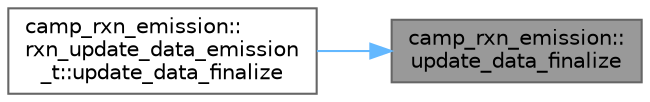 digraph "camp_rxn_emission::update_data_finalize"
{
 // LATEX_PDF_SIZE
  bgcolor="transparent";
  edge [fontname=Helvetica,fontsize=10,labelfontname=Helvetica,labelfontsize=10];
  node [fontname=Helvetica,fontsize=10,shape=box,height=0.2,width=0.4];
  rankdir="RL";
  Node1 [label="camp_rxn_emission::\lupdate_data_finalize",height=0.2,width=0.4,color="gray40", fillcolor="grey60", style="filled", fontcolor="black",tooltip="Finalize an update data object."];
  Node1 -> Node2 [dir="back",color="steelblue1",style="solid"];
  Node2 [label="camp_rxn_emission::\lrxn_update_data_emission\l_t::update_data_finalize",height=0.2,width=0.4,color="grey40", fillcolor="white", style="filled",URL="$structcamp__rxn__emission_1_1rxn__update__data__emission__t.html#a4d05fb39a4bbfc6d8c58a83b9f89bd84",tooltip="Finalize the rate update data."];
}

